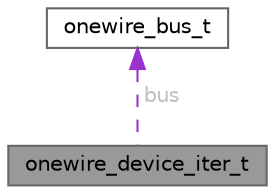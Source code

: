 digraph "onewire_device_iter_t"
{
 // LATEX_PDF_SIZE
  bgcolor="transparent";
  edge [fontname=Helvetica,fontsize=10,labelfontname=Helvetica,labelfontsize=10];
  node [fontname=Helvetica,fontsize=10,shape=box,height=0.2,width=0.4];
  Node1 [id="Node000001",label="onewire_device_iter_t",height=0.2,width=0.4,color="gray40", fillcolor="grey60", style="filled", fontcolor="black",tooltip=" "];
  Node2 -> Node1 [id="edge1_Node000001_Node000002",dir="back",color="darkorchid3",style="dashed",tooltip=" ",label=" bus",fontcolor="grey" ];
  Node2 [id="Node000002",label="onewire_bus_t",height=0.2,width=0.4,color="gray40", fillcolor="white", style="filled",URL="$structonewire__bus__t.html",tooltip="1-Wire bus interface definition"];
}
